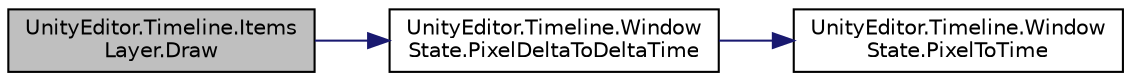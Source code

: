 digraph "UnityEditor.Timeline.ItemsLayer.Draw"
{
 // LATEX_PDF_SIZE
  edge [fontname="Helvetica",fontsize="10",labelfontname="Helvetica",labelfontsize="10"];
  node [fontname="Helvetica",fontsize="10",shape=record];
  rankdir="LR";
  Node1 [label="UnityEditor.Timeline.Items\lLayer.Draw",height=0.2,width=0.4,color="black", fillcolor="grey75", style="filled", fontcolor="black",tooltip=" "];
  Node1 -> Node2 [color="midnightblue",fontsize="10",style="solid",fontname="Helvetica"];
  Node2 [label="UnityEditor.Timeline.Window\lState.PixelDeltaToDeltaTime",height=0.2,width=0.4,color="black", fillcolor="white", style="filled",URL="$class_unity_editor_1_1_timeline_1_1_window_state.html#a931c9a7c353584119fd61853d88f561d",tooltip=" "];
  Node2 -> Node3 [color="midnightblue",fontsize="10",style="solid",fontname="Helvetica"];
  Node3 [label="UnityEditor.Timeline.Window\lState.PixelToTime",height=0.2,width=0.4,color="black", fillcolor="white", style="filled",URL="$class_unity_editor_1_1_timeline_1_1_window_state.html#a4f51264da0ea7a603a9d6efeecbe1f75",tooltip=" "];
}
